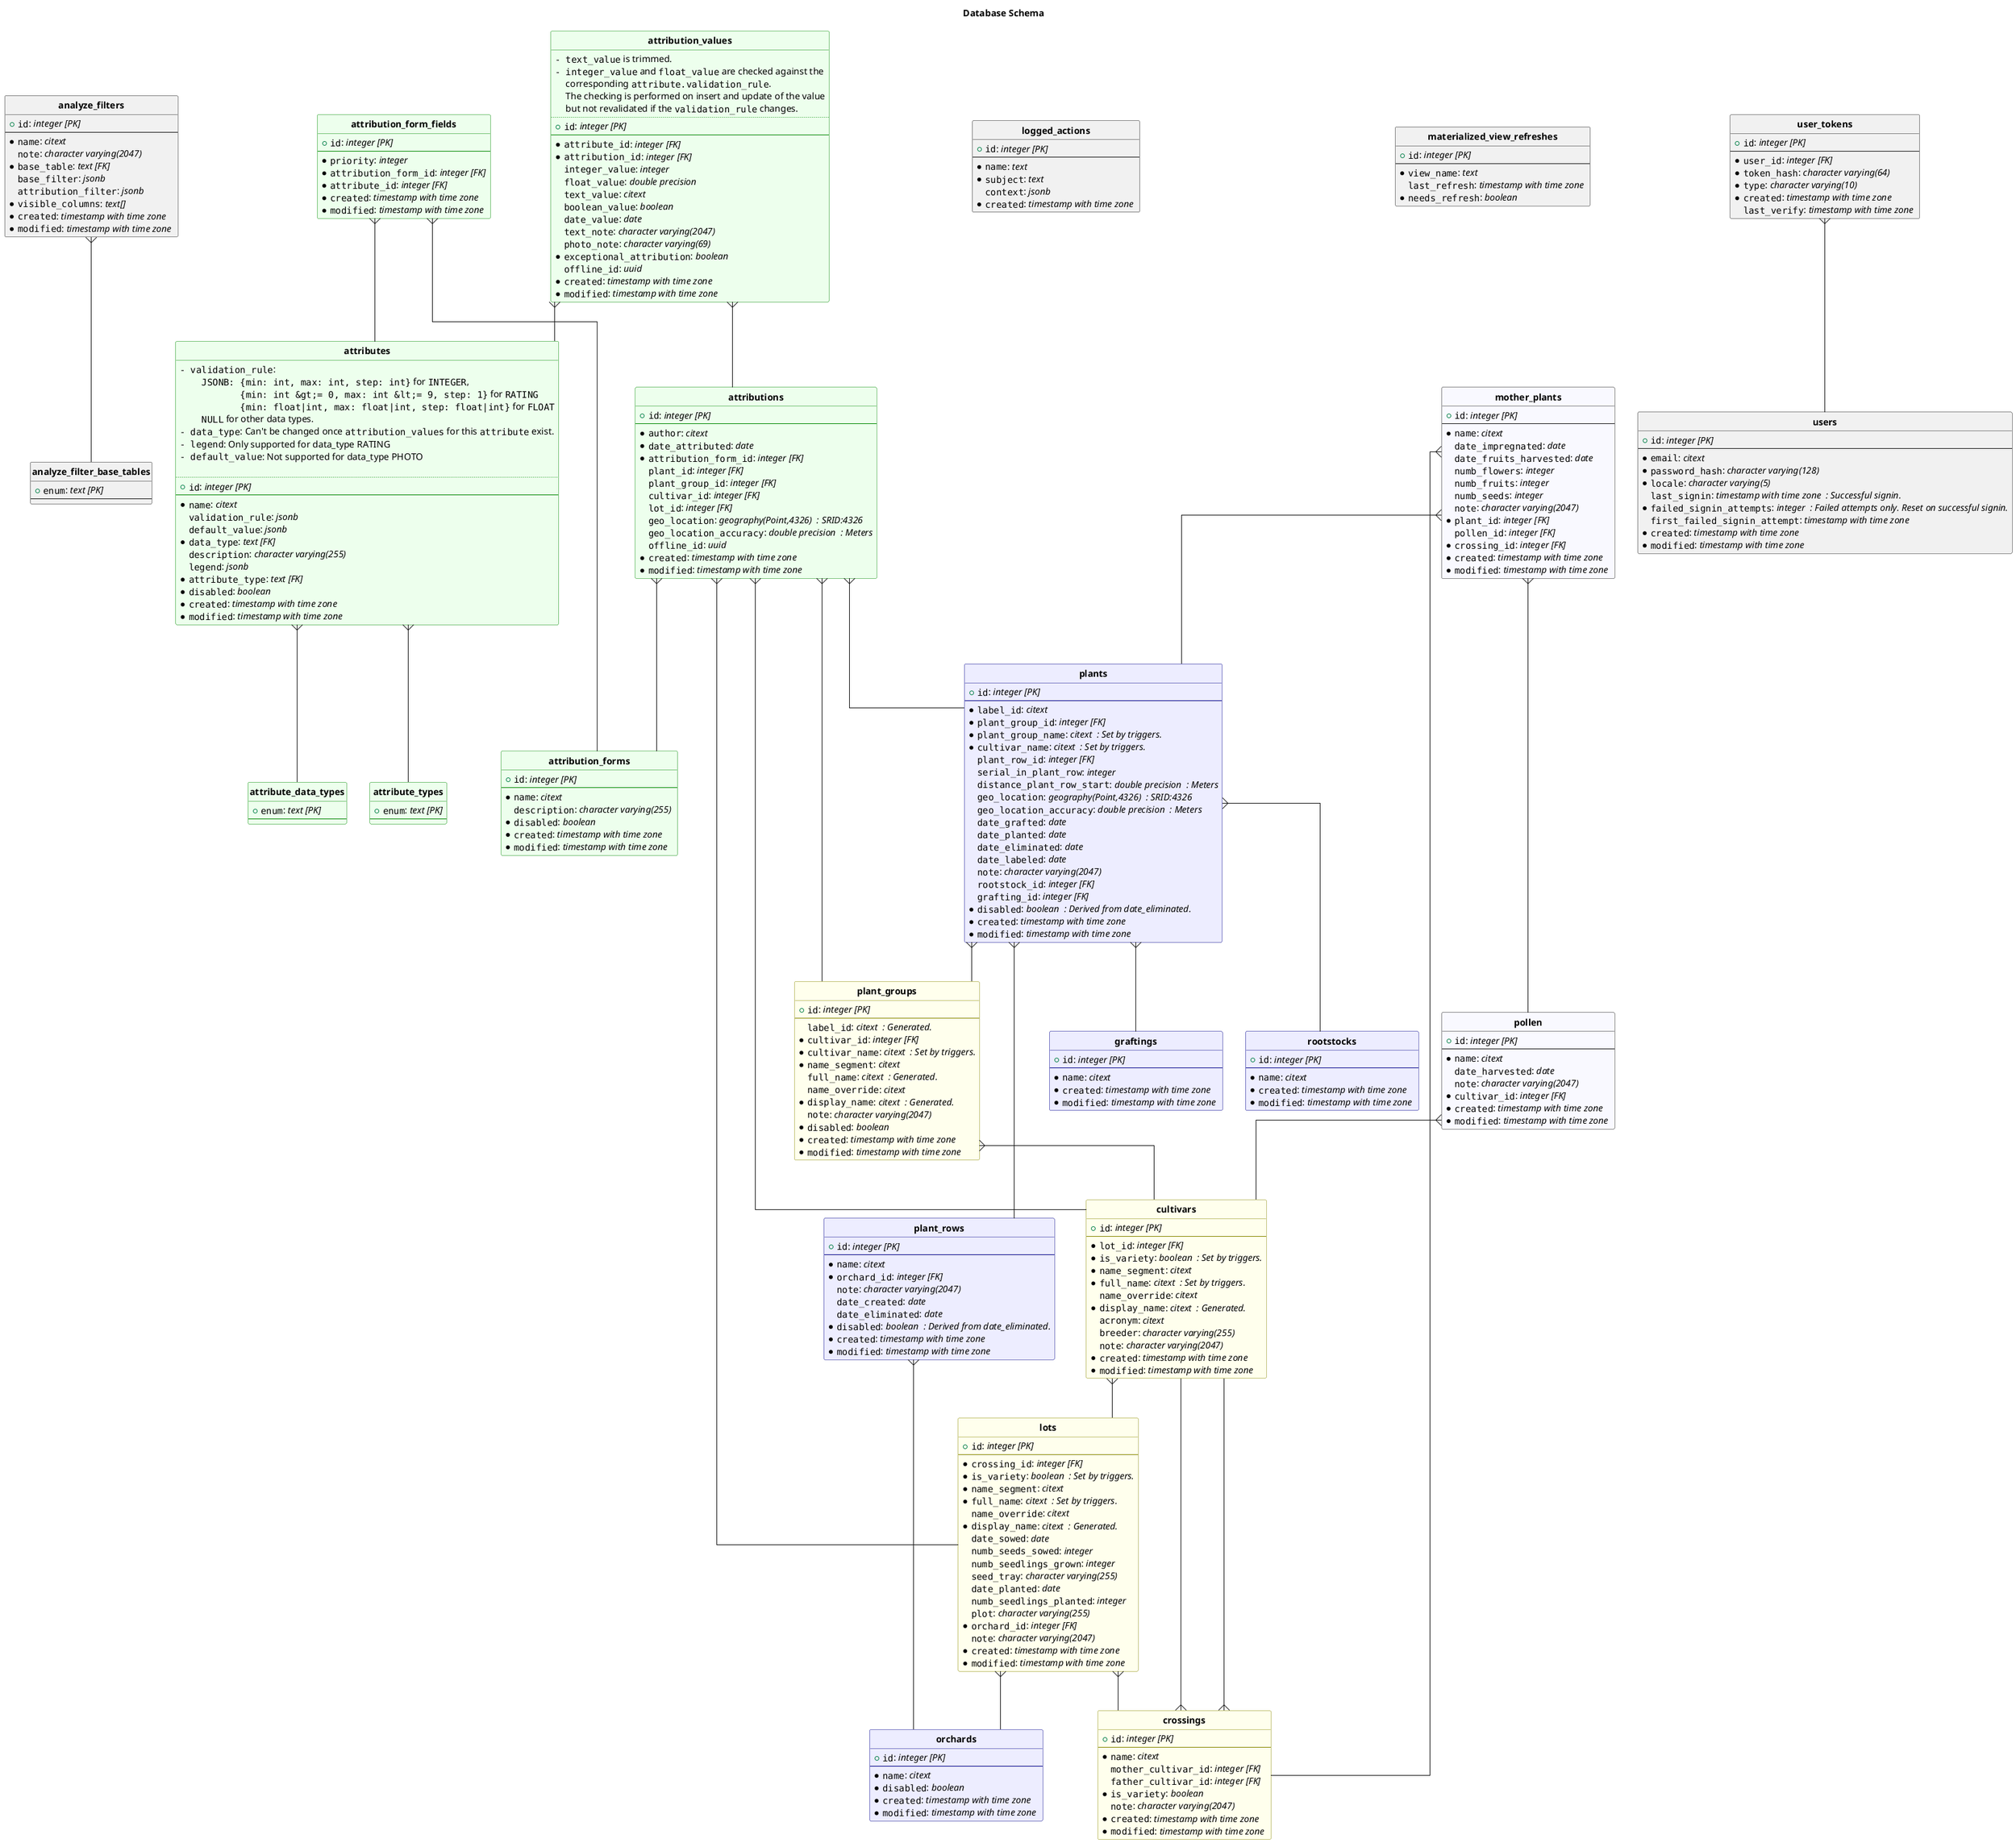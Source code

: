 @startuml
title Database Schema
hide circle
skinparam linetype ortho

entity "**analyze_filter_base_tables**" {
  + ""enum"": //text [PK]//
  --
}

entity "**analyze_filters**" {
  + ""id"": //integer [PK]//
  --
  *""name"": //citext //
  ""note"": //character varying(2047) //
  *""base_table"": //text [FK]//
  ""base_filter"": //jsonb //
  ""attribution_filter"": //jsonb //
  *""visible_columns"": //text[] //
  *""created"": //timestamp with time zone //
  *""modified"": //timestamp with time zone //
}

entity "**attribute_data_types**" #00ff0012 ##008800 {
  + ""enum"": //text [PK]//
  --
}

entity "**attribute_types**" #00ff0012 ##008800 {
  + ""enum"": //text [PK]//
  --
}

entity "**attributes**" #00ff0012 ##008800 {
  ""- validation_rule"":\n""    JSONB: {min: int, max: int, step: int}"" for ""INTEGER"",\n""           {min: int &gt;= 0, max: int &lt;= 9, step: 1}"" for ""RATING""\n""           {min: float|int, max: float|int, step: float|int}"" for ""FLOAT""\n""    NULL"" for other data types.\n""- data_type"": Can&#39;t be changed once ""attribution_values"" for this ""attribute"" exist.\n""- legend"": Only supported for data_type RATING\n""- default_value"": Not supported for data_type PHOTO\n
  ..
  + ""id"": //integer [PK]//
  --
  *""name"": //citext //
  ""validation_rule"": //jsonb //
  ""default_value"": //jsonb //
  *""data_type"": //text [FK]//
  ""description"": //character varying(255) //
  ""legend"": //jsonb //
  *""attribute_type"": //text [FK]//
  *""disabled"": //boolean //
  *""created"": //timestamp with time zone //
  *""modified"": //timestamp with time zone //
}

entity "**attribution_form_fields**" #00ff0012 ##008800 {
  + ""id"": //integer [PK]//
  --
  *""priority"": //integer //
  *""attribution_form_id"": //integer [FK]//
  *""attribute_id"": //integer [FK]//
  *""created"": //timestamp with time zone //
  *""modified"": //timestamp with time zone //
}

entity "**attribution_forms**" #00ff0012 ##008800 {
  + ""id"": //integer [PK]//
  --
  *""name"": //citext //
  ""description"": //character varying(255) //
  *""disabled"": //boolean //
  *""created"": //timestamp with time zone //
  *""modified"": //timestamp with time zone //
}

entity "**attribution_values**" #00ff0012 ##008800 {
  ""- text_value"" is trimmed.\n""- integer_value"" and ""float_value"" are checked against the\n""  ""corresponding ""attribute.validation_rule"".\n""  ""The checking is performed on insert and update of the value\n""  ""but not revalidated if the ""validation_rule"" changes.
  ..
  + ""id"": //integer [PK]//
  --
  *""attribute_id"": //integer [FK]//
  *""attribution_id"": //integer [FK]//
  ""integer_value"": //integer //
  ""float_value"": //double precision //
  ""text_value"": //citext //
  ""boolean_value"": //boolean //
  ""date_value"": //date //
  ""text_note"": //character varying(2047) //
  ""photo_note"": //character varying(69) //
  *""exceptional_attribution"": //boolean //
  ""offline_id"": //uuid //
  *""created"": //timestamp with time zone //
  *""modified"": //timestamp with time zone //
}

entity "**attributions**" #00ff0012 ##008800 {
  + ""id"": //integer [PK]//
  --
  *""author"": //citext //
  *""date_attributed"": //date //
  *""attribution_form_id"": //integer [FK]//
  ""plant_id"": //integer [FK]//
  ""plant_group_id"": //integer [FK]//
  ""cultivar_id"": //integer [FK]//
  ""lot_id"": //integer [FK]//
  ""geo_location"": //geography(Point,4326)  : SRID:4326//
  ""geo_location_accuracy"": //double precision  : Meters//
  ""offline_id"": //uuid //
  *""created"": //timestamp with time zone //
  *""modified"": //timestamp with time zone //
}

entity "**crossings**" #ffff0012 ##888800 {
  + ""id"": //integer [PK]//
  --
  *""name"": //citext //
  ""mother_cultivar_id"": //integer [FK]//
  ""father_cultivar_id"": //integer [FK]//
  *""is_variety"": //boolean //
  ""note"": //character varying(2047) //
  *""created"": //timestamp with time zone //
  *""modified"": //timestamp with time zone //
}

entity "**cultivars**" #ffff0012 ##888800 {
  + ""id"": //integer [PK]//
  --
  *""lot_id"": //integer [FK]//
  *""is_variety"": //boolean  : Set by triggers.//
  *""name_segment"": //citext //
  *""full_name"": //citext  : Set by triggers.//
  ""name_override"": //citext //
  *""display_name"": //citext  : Generated.//
  ""acronym"": //citext //
  ""breeder"": //character varying(255) //
  ""note"": //character varying(2047) //
  *""created"": //timestamp with time zone //
  *""modified"": //timestamp with time zone //
}

entity "**graftings**" #0000ff12 ##000088 {
  + ""id"": //integer [PK]//
  --
  *""name"": //citext //
  *""created"": //timestamp with time zone //
  *""modified"": //timestamp with time zone //
}

entity "**logged_actions**" {
  + ""id"": //integer [PK]//
  --
  *""name"": //text //
  *""subject"": //text //
  ""context"": //jsonb //
  *""created"": //timestamp with time zone //
}

entity "**lots**" #ffff0012 ##888800 {
  + ""id"": //integer [PK]//
  --
  *""crossing_id"": //integer [FK]//
  *""is_variety"": //boolean  : Set by triggers.//
  *""name_segment"": //citext //
  *""full_name"": //citext  : Set by triggers.//
  ""name_override"": //citext //
  *""display_name"": //citext  : Generated.//
  ""date_sowed"": //date //
  ""numb_seeds_sowed"": //integer //
  ""numb_seedlings_grown"": //integer //
  ""seed_tray"": //character varying(255) //
  ""date_planted"": //date //
  ""numb_seedlings_planted"": //integer //
  ""plot"": //character varying(255) //
  *""orchard_id"": //integer [FK]//
  ""note"": //character varying(2047) //
  *""created"": //timestamp with time zone //
  *""modified"": //timestamp with time zone //
}

entity "**materialized_view_refreshes**" {
  + ""id"": //integer [PK]//
  --
  *""view_name"": //text //
  ""last_refresh"": //timestamp with time zone //
  *""needs_refresh"": //boolean //
}

entity "**mother_plants**" #0000ff06 {
  + ""id"": //integer [PK]//
  --
  *""name"": //citext //
  ""date_impregnated"": //date //
  ""date_fruits_harvested"": //date //
  ""numb_flowers"": //integer //
  ""numb_fruits"": //integer //
  ""numb_seeds"": //integer //
  ""note"": //character varying(2047) //
  *""plant_id"": //integer [FK]//
  ""pollen_id"": //integer [FK]//
  *""crossing_id"": //integer [FK]//
  *""created"": //timestamp with time zone //
  *""modified"": //timestamp with time zone //
}

entity "**orchards**" #0000ff12 ##000088 {
  + ""id"": //integer [PK]//
  --
  *""name"": //citext //
  *""disabled"": //boolean //
  *""created"": //timestamp with time zone //
  *""modified"": //timestamp with time zone //
}

entity "**plant_groups**" #ffff0012 ##888800 {
  + ""id"": //integer [PK]//
  --
  ""label_id"": //citext  : Generated.//
  *""cultivar_id"": //integer [FK]//
  *""cultivar_name"": //citext  : Set by triggers.//
  *""name_segment"": //citext //
  ""full_name"": //citext  : Generated.//
  ""name_override"": //citext //
  *""display_name"": //citext  : Generated.//
  ""note"": //character varying(2047) //
  *""disabled"": //boolean //
  *""created"": //timestamp with time zone //
  *""modified"": //timestamp with time zone //
}

entity "**plant_rows**" #0000ff12 ##000088 {
  + ""id"": //integer [PK]//
  --
  *""name"": //citext //
  *""orchard_id"": //integer [FK]//
  ""note"": //character varying(2047) //
  ""date_created"": //date //
  ""date_eliminated"": //date //
  *""disabled"": //boolean  : Derived from date_eliminated.//
  *""created"": //timestamp with time zone //
  *""modified"": //timestamp with time zone //
}

entity "**plants**" #0000ff12 ##000088 {
  + ""id"": //integer [PK]//
  --
  *""label_id"": //citext //
  *""plant_group_id"": //integer [FK]//
  *""plant_group_name"": //citext  : Set by triggers.//
  *""cultivar_name"": //citext  : Set by triggers.//
  ""plant_row_id"": //integer [FK]//
  ""serial_in_plant_row"": //integer //
  ""distance_plant_row_start"": //double precision  : Meters//
  ""geo_location"": //geography(Point,4326)  : SRID:4326//
  ""geo_location_accuracy"": //double precision  : Meters//
  ""date_grafted"": //date //
  ""date_planted"": //date //
  ""date_eliminated"": //date //
  ""date_labeled"": //date //
  ""note"": //character varying(2047) //
  ""rootstock_id"": //integer [FK]//
  ""grafting_id"": //integer [FK]//
  *""disabled"": //boolean  : Derived from date_eliminated.//
  *""created"": //timestamp with time zone //
  *""modified"": //timestamp with time zone //
}

entity "**pollen**" #0000ff06 {
  + ""id"": //integer [PK]//
  --
  *""name"": //citext //
  ""date_harvested"": //date //
  ""note"": //character varying(2047) //
  *""cultivar_id"": //integer [FK]//
  *""created"": //timestamp with time zone //
  *""modified"": //timestamp with time zone //
}

entity "**rootstocks**" #0000ff12 ##000088 {
  + ""id"": //integer [PK]//
  --
  *""name"": //citext //
  *""created"": //timestamp with time zone //
  *""modified"": //timestamp with time zone //
}

entity "**user_tokens**" {
  + ""id"": //integer [PK]//
  --
  *""user_id"": //integer [FK]//
  *""token_hash"": //character varying(64) //
  *""type"": //character varying(10) //
  *""created"": //timestamp with time zone //
  ""last_verify"": //timestamp with time zone //
}

entity "**users**" {
  + ""id"": //integer [PK]//
  --
  *""email"": //citext //
  *""password_hash"": //character varying(128) //
  *""locale"": //character varying(5) //
  ""last_signin"": //timestamp with time zone  : Successful signin.//
  *""failed_signin_attempts"": //integer  : Failed attempts only. Reset on successful signin.//
  ""first_failed_signin_attempt"": //timestamp with time zone //
  *""created"": //timestamp with time zone //
  *""modified"": //timestamp with time zone //
}

"**analyze_filters**"   }--  "**analyze_filter_base_tables**"

"**attributes**"   }--  "**attribute_types**"

"**attributes**"   }--  "**attribute_data_types**"

"**attribution_form_fields**"   }--  "**attributes**"

"**attribution_form_fields**"   }--  "**attribution_forms**"

"**attribution_values**"   }--  "**attributes**"

"**attribution_values**"   }--  "**attributions**"

"**attributions**"   }--  "**attribution_forms**"

"**attributions**"   }--  "**cultivars**"

"**attributions**"   }--  "**lots**"

"**attributions**"   }--  "**plant_groups**"

"**attributions**"   }--  "**plants**"

"**crossings**"   }--  "**cultivars**"

"**crossings**"   }--  "**cultivars**"

"**cultivars**"   }--  "**lots**"

"**lots**"   }--  "**crossings**"

"**lots**"   }--  "**orchards**"

"**mother_plants**"   }--  "**crossings**"

"**mother_plants**"   }--  "**plants**"

"**mother_plants**"   }--  "**pollen**"

"**plant_groups**"   }--  "**cultivars**"

"**plant_rows**"   }--  "**orchards**"

"**plants**"   }--  "**graftings**"

"**plants**"   }--  "**plant_groups**"

"**plants**"   }--  "**plant_rows**"

"**plants**"   }--  "**rootstocks**"

"**pollen**"   }--  "**cultivars**"

"**user_tokens**"   }--  "**users**"
@enduml
